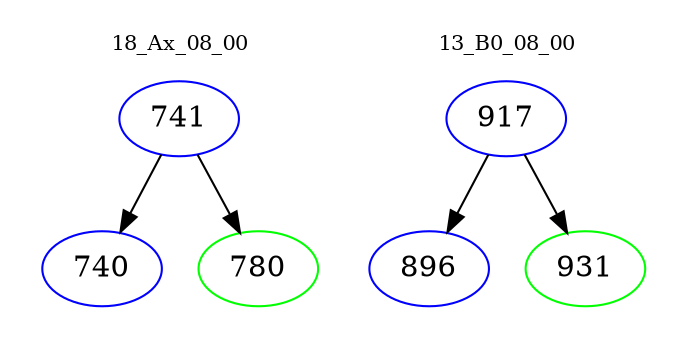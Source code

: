 digraph{
subgraph cluster_0 {
color = white
label = "18_Ax_08_00";
fontsize=10;
T0_741 [label="741", color="blue"]
T0_741 -> T0_740 [color="black"]
T0_740 [label="740", color="blue"]
T0_741 -> T0_780 [color="black"]
T0_780 [label="780", color="green"]
}
subgraph cluster_1 {
color = white
label = "13_B0_08_00";
fontsize=10;
T1_917 [label="917", color="blue"]
T1_917 -> T1_896 [color="black"]
T1_896 [label="896", color="blue"]
T1_917 -> T1_931 [color="black"]
T1_931 [label="931", color="green"]
}
}
